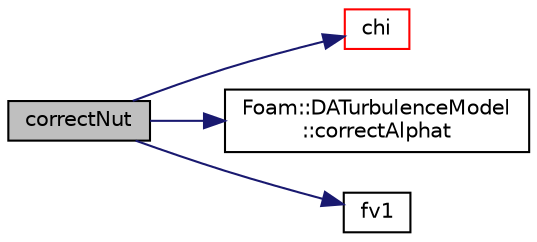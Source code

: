 digraph "correctNut"
{
  bgcolor="transparent";
  edge [fontname="Helvetica",fontsize="10",labelfontname="Helvetica",labelfontsize="10"];
  node [fontname="Helvetica",fontsize="10",shape=record];
  rankdir="LR";
  Node76 [label="correctNut",height=0.2,width=0.4,color="black", fillcolor="grey75", style="filled", fontcolor="black"];
  Node76 -> Node77 [color="midnightblue",fontsize="10",style="solid",fontname="Helvetica"];
  Node77 [label="chi",height=0.2,width=0.4,color="red",URL="$classFoam_1_1DASpalartAllmaras.html#a12c06ff2531b6460a8bea4cd0efee0e1"];
  Node76 -> Node79 [color="midnightblue",fontsize="10",style="solid",fontname="Helvetica"];
  Node79 [label="Foam::DATurbulenceModel\l::correctAlphat",height=0.2,width=0.4,color="black",URL="$classFoam_1_1DATurbulenceModel.html#a5e8a2c41e3241f18628b18b4aede66ab",tooltip="update alphat "];
  Node76 -> Node80 [color="midnightblue",fontsize="10",style="solid",fontname="Helvetica"];
  Node80 [label="fv1",height=0.2,width=0.4,color="black",URL="$classFoam_1_1DASpalartAllmaras.html#a6019fba94a532ff3113b408f9c0bd685"];
}
